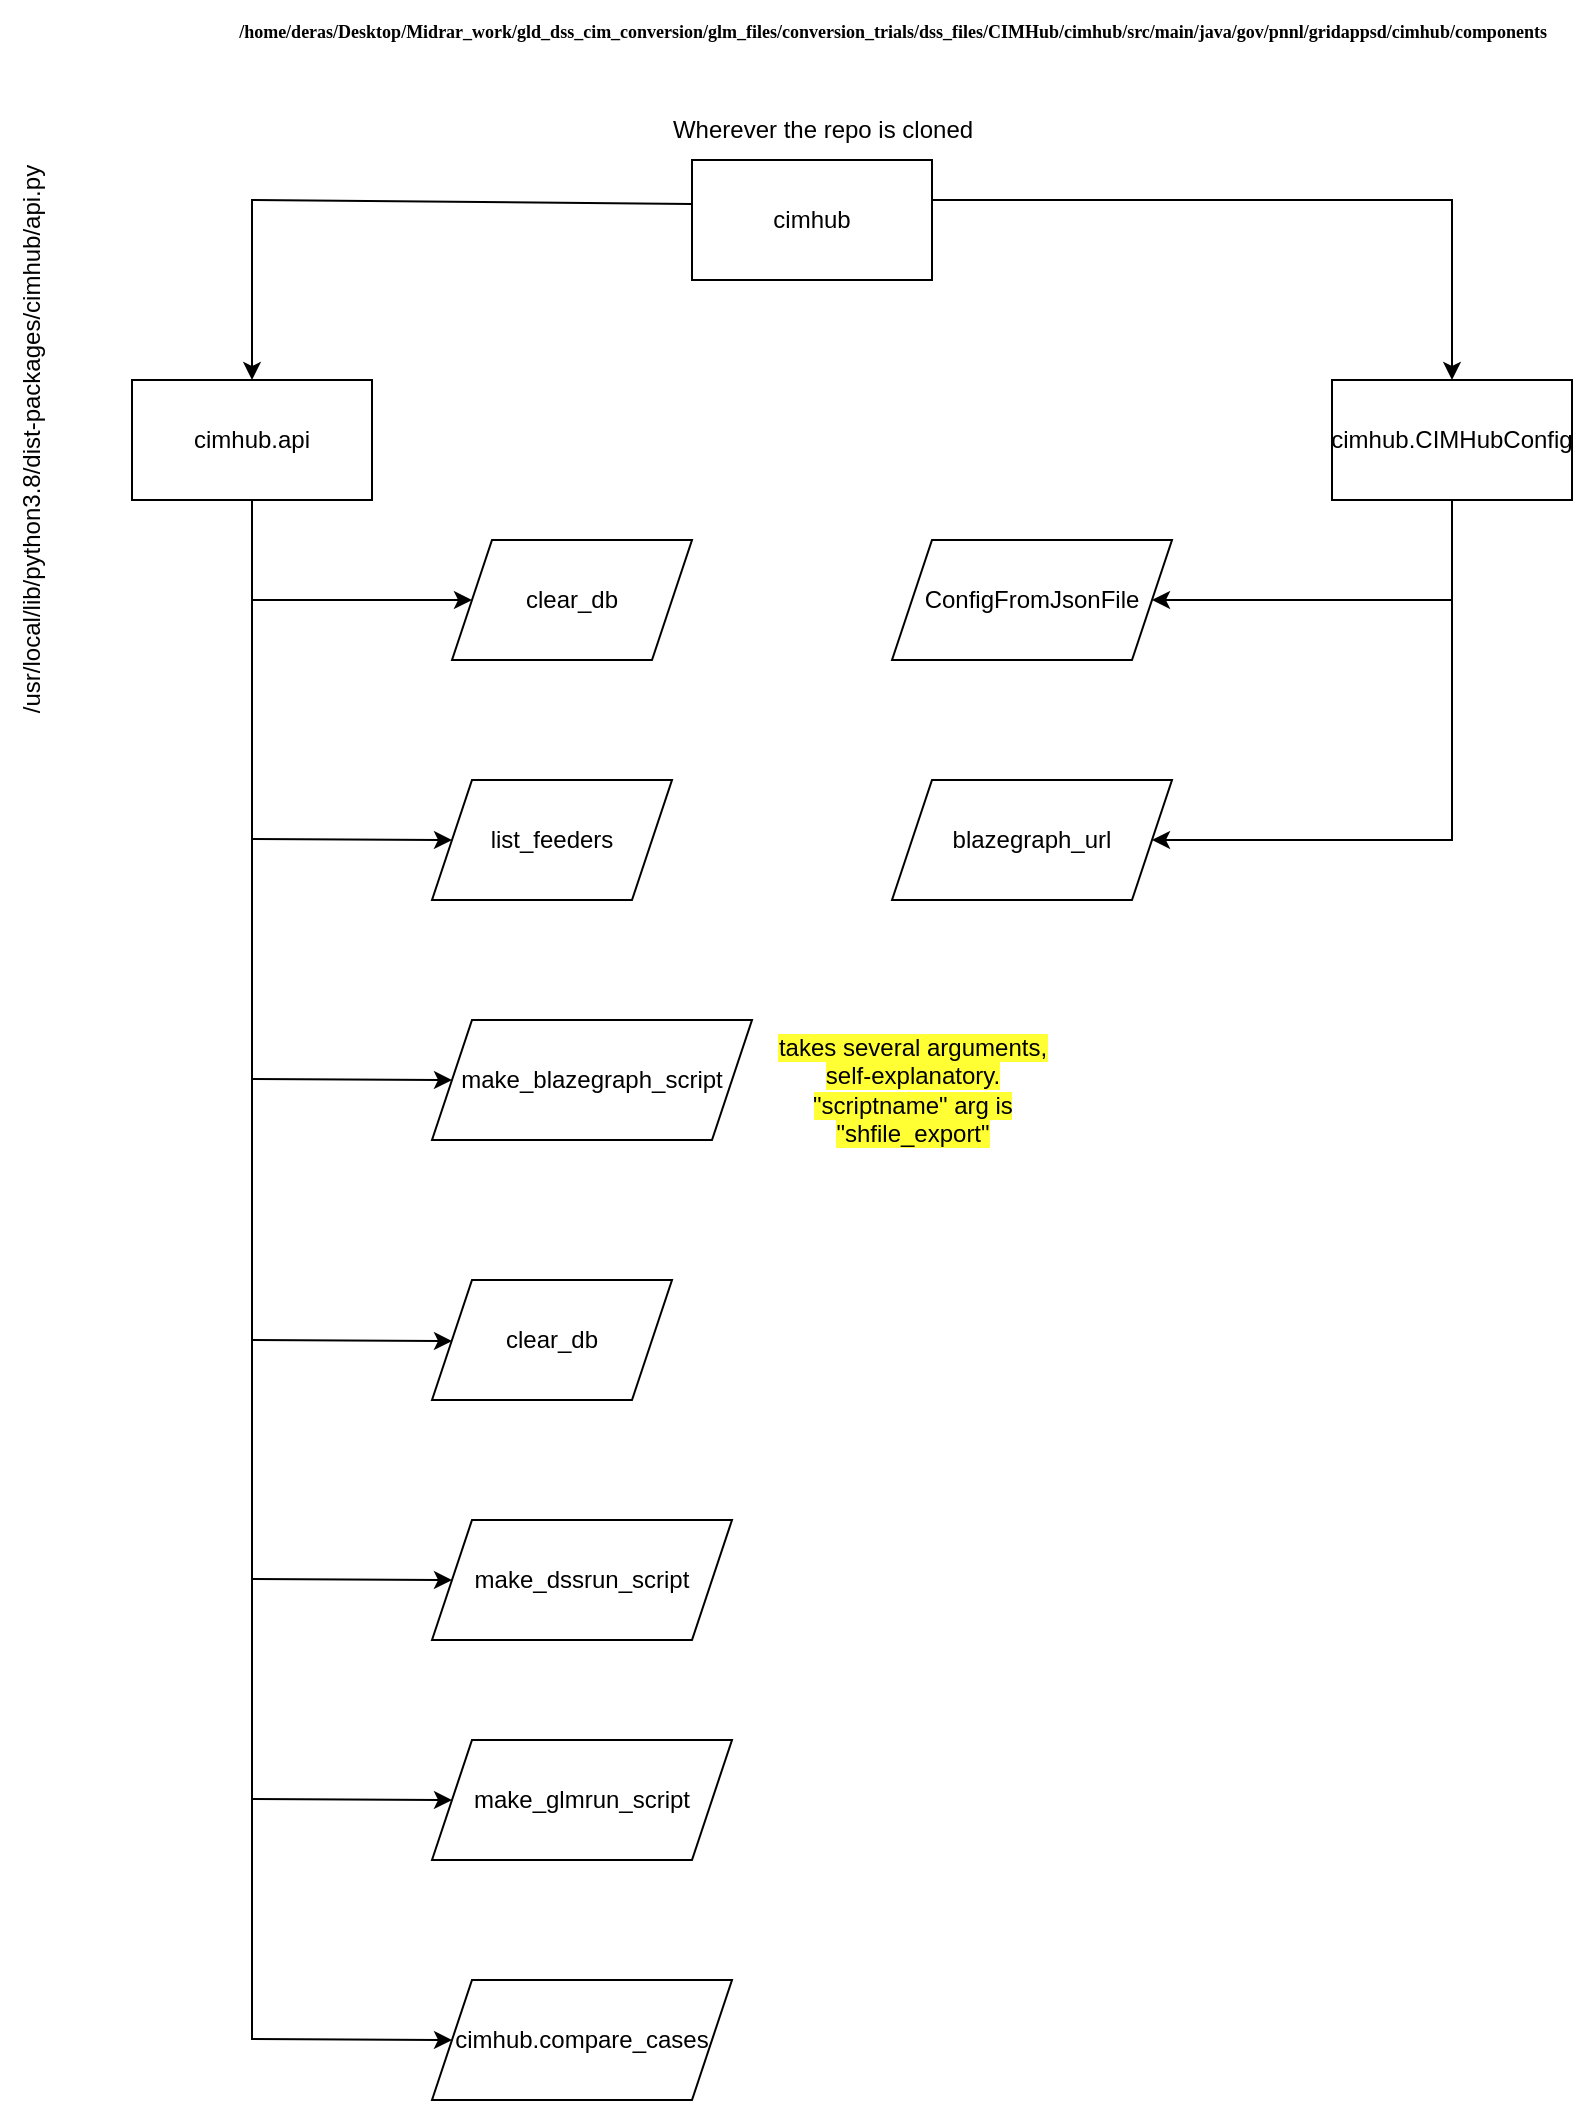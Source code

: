 <mxfile version="20.4.1" type="device"><diagram id="otBdlBMGVcBVCF0sho5Z" name="Page-1"><mxGraphModel dx="1422" dy="791" grid="1" gridSize="10" guides="1" tooltips="1" connect="1" arrows="1" fold="1" page="1" pageScale="1" pageWidth="850" pageHeight="1100" math="0" shadow="0"><root><mxCell id="0"/><mxCell id="1" parent="0"/><mxCell id="V-6nV4b743nCc0V6u_Do-1" value="cimhub" style="rounded=0;whiteSpace=wrap;html=1;" parent="1" vertex="1"><mxGeometry x="360" y="100" width="120" height="60" as="geometry"/></mxCell><mxCell id="V-6nV4b743nCc0V6u_Do-2" value="Wherever the repo is cloned" style="text;html=1;align=center;verticalAlign=middle;resizable=0;points=[];autosize=1;strokeColor=none;fillColor=none;" parent="1" vertex="1"><mxGeometry x="340" y="70" width="170" height="30" as="geometry"/></mxCell><mxCell id="V-6nV4b743nCc0V6u_Do-3" value="cimhub.api" style="rounded=0;whiteSpace=wrap;html=1;" parent="1" vertex="1"><mxGeometry x="80" y="210" width="120" height="60" as="geometry"/></mxCell><mxCell id="V-6nV4b743nCc0V6u_Do-4" value="/usr/local/lib/python3.8/dist-packages/cimhub/api.py" style="text;html=1;align=center;verticalAlign=middle;resizable=0;points=[];autosize=1;strokeColor=none;fillColor=none;rotation=-90;" parent="1" vertex="1"><mxGeometry x="-120" y="225" width="300" height="30" as="geometry"/></mxCell><mxCell id="V-6nV4b743nCc0V6u_Do-5" value="" style="endArrow=classic;html=1;rounded=0;exitX=0;exitY=0.367;exitDx=0;exitDy=0;entryX=0.5;entryY=0;entryDx=0;entryDy=0;exitPerimeter=0;" parent="1" source="V-6nV4b743nCc0V6u_Do-1" target="V-6nV4b743nCc0V6u_Do-3" edge="1"><mxGeometry width="50" height="50" relative="1" as="geometry"><mxPoint x="400" y="500" as="sourcePoint"/><mxPoint x="450" y="450" as="targetPoint"/><Array as="points"><mxPoint x="140" y="120"/></Array></mxGeometry></mxCell><mxCell id="V-6nV4b743nCc0V6u_Do-6" value="" style="endArrow=classic;html=1;rounded=0;entryX=0.5;entryY=0;entryDx=0;entryDy=0;" parent="1" target="V-6nV4b743nCc0V6u_Do-7" edge="1"><mxGeometry width="50" height="50" relative="1" as="geometry"><mxPoint x="480" y="120" as="sourcePoint"/><mxPoint x="650" y="235" as="targetPoint"/><Array as="points"><mxPoint x="580" y="120"/><mxPoint x="700" y="120"/><mxPoint x="740" y="120"/></Array></mxGeometry></mxCell><mxCell id="V-6nV4b743nCc0V6u_Do-7" value="cimhub.CIMHubConfig" style="rounded=0;whiteSpace=wrap;html=1;" parent="1" vertex="1"><mxGeometry x="680" y="210" width="120" height="60" as="geometry"/></mxCell><mxCell id="V-6nV4b743nCc0V6u_Do-8" value="" style="endArrow=none;html=1;rounded=0;entryX=0.5;entryY=1;entryDx=0;entryDy=0;" parent="1" target="V-6nV4b743nCc0V6u_Do-3" edge="1"><mxGeometry width="50" height="50" relative="1" as="geometry"><mxPoint x="140" y="1040" as="sourcePoint"/><mxPoint x="450" y="450" as="targetPoint"/></mxGeometry></mxCell><mxCell id="V-6nV4b743nCc0V6u_Do-9" value="clear_db" style="shape=parallelogram;perimeter=parallelogramPerimeter;whiteSpace=wrap;html=1;fixedSize=1;" parent="1" vertex="1"><mxGeometry x="240" y="290" width="120" height="60" as="geometry"/></mxCell><mxCell id="V-6nV4b743nCc0V6u_Do-10" value="" style="endArrow=classic;html=1;rounded=0;entryX=0;entryY=0.5;entryDx=0;entryDy=0;" parent="1" target="V-6nV4b743nCc0V6u_Do-9" edge="1"><mxGeometry width="50" height="50" relative="1" as="geometry"><mxPoint x="140" y="320" as="sourcePoint"/><mxPoint x="450" y="450" as="targetPoint"/></mxGeometry></mxCell><mxCell id="V-6nV4b743nCc0V6u_Do-12" value="list_feeders" style="shape=parallelogram;perimeter=parallelogramPerimeter;whiteSpace=wrap;html=1;fixedSize=1;" parent="1" vertex="1"><mxGeometry x="230" y="410" width="120" height="60" as="geometry"/></mxCell><mxCell id="V-6nV4b743nCc0V6u_Do-13" value="" style="endArrow=classic;html=1;rounded=0;" parent="1" edge="1"><mxGeometry width="50" height="50" relative="1" as="geometry"><mxPoint x="140" y="439.5" as="sourcePoint"/><mxPoint x="240" y="440" as="targetPoint"/></mxGeometry></mxCell><mxCell id="V-6nV4b743nCc0V6u_Do-14" value="make_blazegraph_script" style="shape=parallelogram;perimeter=parallelogramPerimeter;whiteSpace=wrap;html=1;fixedSize=1;" parent="1" vertex="1"><mxGeometry x="230" y="530" width="160" height="60" as="geometry"/></mxCell><mxCell id="V-6nV4b743nCc0V6u_Do-15" value="clear_db" style="shape=parallelogram;perimeter=parallelogramPerimeter;whiteSpace=wrap;html=1;fixedSize=1;" parent="1" vertex="1"><mxGeometry x="230" y="660" width="120" height="60" as="geometry"/></mxCell><mxCell id="V-6nV4b743nCc0V6u_Do-16" value="make_dssrun_script" style="shape=parallelogram;perimeter=parallelogramPerimeter;whiteSpace=wrap;html=1;fixedSize=1;" parent="1" vertex="1"><mxGeometry x="230" y="780" width="150" height="60" as="geometry"/></mxCell><mxCell id="V-6nV4b743nCc0V6u_Do-18" value="" style="endArrow=classic;html=1;rounded=0;" parent="1" edge="1"><mxGeometry width="50" height="50" relative="1" as="geometry"><mxPoint x="140" y="559.5" as="sourcePoint"/><mxPoint x="240" y="560" as="targetPoint"/></mxGeometry></mxCell><mxCell id="V-6nV4b743nCc0V6u_Do-19" value="" style="endArrow=classic;html=1;rounded=0;" parent="1" edge="1"><mxGeometry width="50" height="50" relative="1" as="geometry"><mxPoint x="140" y="690" as="sourcePoint"/><mxPoint x="240" y="690.5" as="targetPoint"/></mxGeometry></mxCell><mxCell id="V-6nV4b743nCc0V6u_Do-20" value="" style="endArrow=classic;html=1;rounded=0;" parent="1" edge="1"><mxGeometry width="50" height="50" relative="1" as="geometry"><mxPoint x="140" y="809.5" as="sourcePoint"/><mxPoint x="240" y="810" as="targetPoint"/></mxGeometry></mxCell><mxCell id="V-6nV4b743nCc0V6u_Do-21" value="make_glmrun_script" style="shape=parallelogram;perimeter=parallelogramPerimeter;whiteSpace=wrap;html=1;fixedSize=1;" parent="1" vertex="1"><mxGeometry x="230" y="890" width="150" height="60" as="geometry"/></mxCell><mxCell id="V-6nV4b743nCc0V6u_Do-22" value="" style="endArrow=classic;html=1;rounded=0;" parent="1" edge="1"><mxGeometry width="50" height="50" relative="1" as="geometry"><mxPoint x="140" y="919.5" as="sourcePoint"/><mxPoint x="240" y="920" as="targetPoint"/></mxGeometry></mxCell><mxCell id="V-6nV4b743nCc0V6u_Do-23" value="cimhub.compare_cases" style="shape=parallelogram;perimeter=parallelogramPerimeter;whiteSpace=wrap;html=1;fixedSize=1;" parent="1" vertex="1"><mxGeometry x="230" y="1010" width="150" height="60" as="geometry"/></mxCell><mxCell id="V-6nV4b743nCc0V6u_Do-24" value="" style="endArrow=classic;html=1;rounded=0;" parent="1" edge="1"><mxGeometry width="50" height="50" relative="1" as="geometry"><mxPoint x="140" y="1039.5" as="sourcePoint"/><mxPoint x="240" y="1040" as="targetPoint"/></mxGeometry></mxCell><mxCell id="V-6nV4b743nCc0V6u_Do-25" value="ConfigFromJsonFile" style="shape=parallelogram;perimeter=parallelogramPerimeter;whiteSpace=wrap;html=1;fixedSize=1;" parent="1" vertex="1"><mxGeometry x="460" y="290" width="140" height="60" as="geometry"/></mxCell><mxCell id="V-6nV4b743nCc0V6u_Do-27" value="" style="endArrow=classic;html=1;rounded=0;exitX=0.5;exitY=1;exitDx=0;exitDy=0;entryX=1;entryY=0.5;entryDx=0;entryDy=0;" parent="1" source="V-6nV4b743nCc0V6u_Do-7" target="V-6nV4b743nCc0V6u_Do-25" edge="1"><mxGeometry width="50" height="50" relative="1" as="geometry"><mxPoint x="700" y="410" as="sourcePoint"/><mxPoint x="750" y="360" as="targetPoint"/><Array as="points"><mxPoint x="740" y="320"/></Array></mxGeometry></mxCell><mxCell id="V-6nV4b743nCc0V6u_Do-28" value="blazegraph_url" style="shape=parallelogram;perimeter=parallelogramPerimeter;whiteSpace=wrap;html=1;fixedSize=1;" parent="1" vertex="1"><mxGeometry x="460" y="410" width="140" height="60" as="geometry"/></mxCell><mxCell id="V-6nV4b743nCc0V6u_Do-29" value="" style="endArrow=classic;html=1;rounded=0;entryX=1;entryY=0.5;entryDx=0;entryDy=0;" parent="1" edge="1"><mxGeometry width="50" height="50" relative="1" as="geometry"><mxPoint x="740" y="320" as="sourcePoint"/><mxPoint x="590" y="440" as="targetPoint"/><Array as="points"><mxPoint x="740" y="440"/></Array></mxGeometry></mxCell><mxCell id="V-6nV4b743nCc0V6u_Do-30" value="&lt;span style=&quot;background-color: rgb(255, 255, 51);&quot;&gt;takes several arguments, &lt;br&gt;self-explanatory.&lt;br&gt; &quot;scriptname&quot; arg is&lt;br&gt; &quot;shfile_export&quot;&lt;/span&gt;" style="text;html=1;align=center;verticalAlign=middle;resizable=0;points=[];autosize=1;strokeColor=none;fillColor=none;" parent="1" vertex="1"><mxGeometry x="390" y="530" width="160" height="70" as="geometry"/></mxCell><mxCell id="6jbxCccGbFvCGRNhPLMp-1" value="&lt;font face=&quot;Times New Roman&quot;&gt;&lt;b&gt;&lt;font style=&quot;font-size: 9px;&quot;&gt;/home/deras/Desktop/Midrar_work/gld_dss_cim_conversion/glm_files/conversion_trials/dss_files/CIMHub/cimhub/src/main/java/gov/pnnl/gridappsd/cimhub/components&lt;/font&gt;&lt;/b&gt;&lt;/font&gt;" style="text;html=1;align=center;verticalAlign=middle;resizable=0;points=[];autosize=1;strokeColor=none;fillColor=none;" vertex="1" parent="1"><mxGeometry x="120" y="20" width="680" height="30" as="geometry"/></mxCell></root></mxGraphModel></diagram></mxfile>
